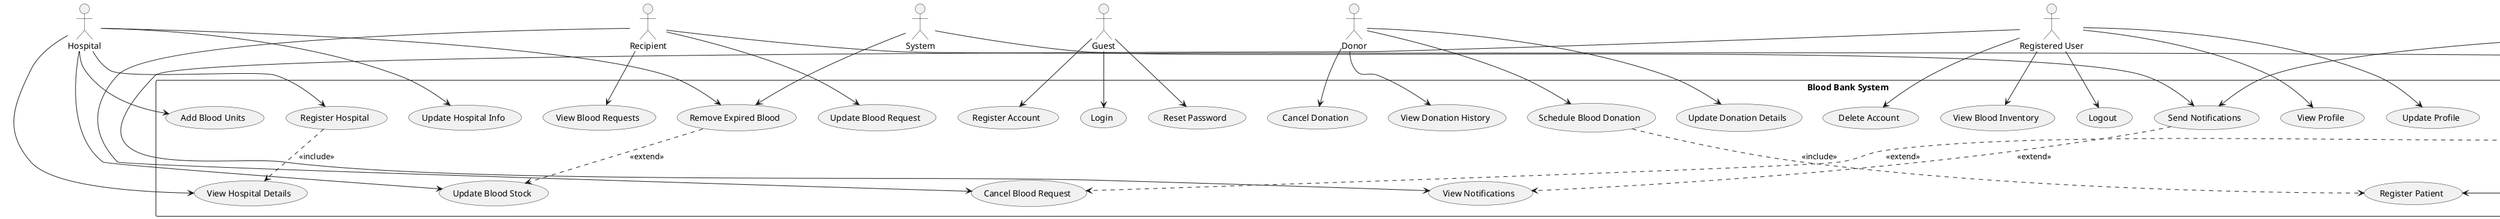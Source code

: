 @startuml Blood Bank System Use Case Diagram

!define RECTANGLE class

' Actors
actor "Guest" as guest
actor "Registered User" as user
actor "Donor" as donor
actor "Recipient" as recipient
actor "Hospital" as hospital
actor "Patient" as patient
actor "Admin" as admin
actor "System" as system

' Use Cases
rectangle "Blood Bank System" {
  ' Authentication & Registration
  usecase "Register Account" as UC1
  usecase "Login" as UC2
  usecase "Logout" as UC3
  usecase "Reset Password" as UC4
  
  ' Profile Management
  usecase "View Profile" as UC5
  usecase "Update Profile" as UC6
  usecase "Delete Account" as UC7
  
  ' Blood Donation Management
  usecase "Schedule Blood Donation" as UC8
  usecase "View Donation History" as UC9
  usecase "Update Donation Details" as UC10
  usecase "Cancel Donation" as UC11
  
  ' Blood Request Management
  usecase "Create Blood Request" as UC12
  usecase "View Blood Requests" as UC13
  usecase "Update Blood Request" as UC14
  usecase "Cancel Blood Request" as UC15
  usecase "Approve Blood Request" as UC16
  
  ' Blood Inventory Management
  usecase "View Blood Inventory" as UC17
  usecase "Add Blood Units" as UC18
  usecase "Update Blood Stock" as UC19
  usecase "Remove Expired Blood" as UC20
  
  ' Hospital Management
  usecase "Register Hospital" as UC21
  usecase "Update Hospital Info" as UC22
  usecase "View Hospital Details" as UC23
  
  ' Patient Management
  usecase "Register Patient" as UC24
  usecase "Update Patient Info" as UC25
  usecase "View Patient Details" as UC26
  
  ' User Management
  usecase "View All Users" as UC27
  usecase "Manage User Roles" as UC28
  usecase "Deactivate User" as UC29
  
  ' Reports & Analytics
  usecase "Generate Reports" as UC30
  usecase "View Analytics Dashboard" as UC31
  
  ' Notifications
  usecase "Send Notifications" as UC32
  usecase "View Notifications" as UC33
}

' Relationships - Guest
guest --> UC1
guest --> UC2
guest --> UC4

' Relationships - Registered User
user --> UC3
user --> UC5
user --> UC6
user --> UC7
user --> UC17
user --> UC33

' Relationships - Donor
donor --> UC8
donor --> UC9
donor --> UC10
donor --> UC11

' Relationships - Recipient
recipient --> UC12
recipient --> UC13
recipient --> UC14
recipient --> UC15

' Relationships - Hospital
hospital --> UC21
hospital --> UC22
hospital --> UC23
hospital --> UC18
hospital --> UC19
hospital --> UC20

' Relationships - Patient
patient --> UC24
patient --> UC25
patient --> UC26
patient --> UC12

' Relationships - Admin
admin --> UC16
admin --> UC27
admin --> UC28
admin --> UC29
admin --> UC30
admin --> UC31
admin --> UC32

' System relationships
system --> UC32
system --> UC20

' Include relationships
UC8 ..> UC24 : <<include>>
UC12 ..> UC26 : <<include>>
UC21 ..> UC23 : <<include>>

' Extend relationships
UC16 ..> UC15 : <<extend>>
UC20 ..> UC19 : <<extend>>
UC32 ..> UC33 : <<extend>>

@enduml
